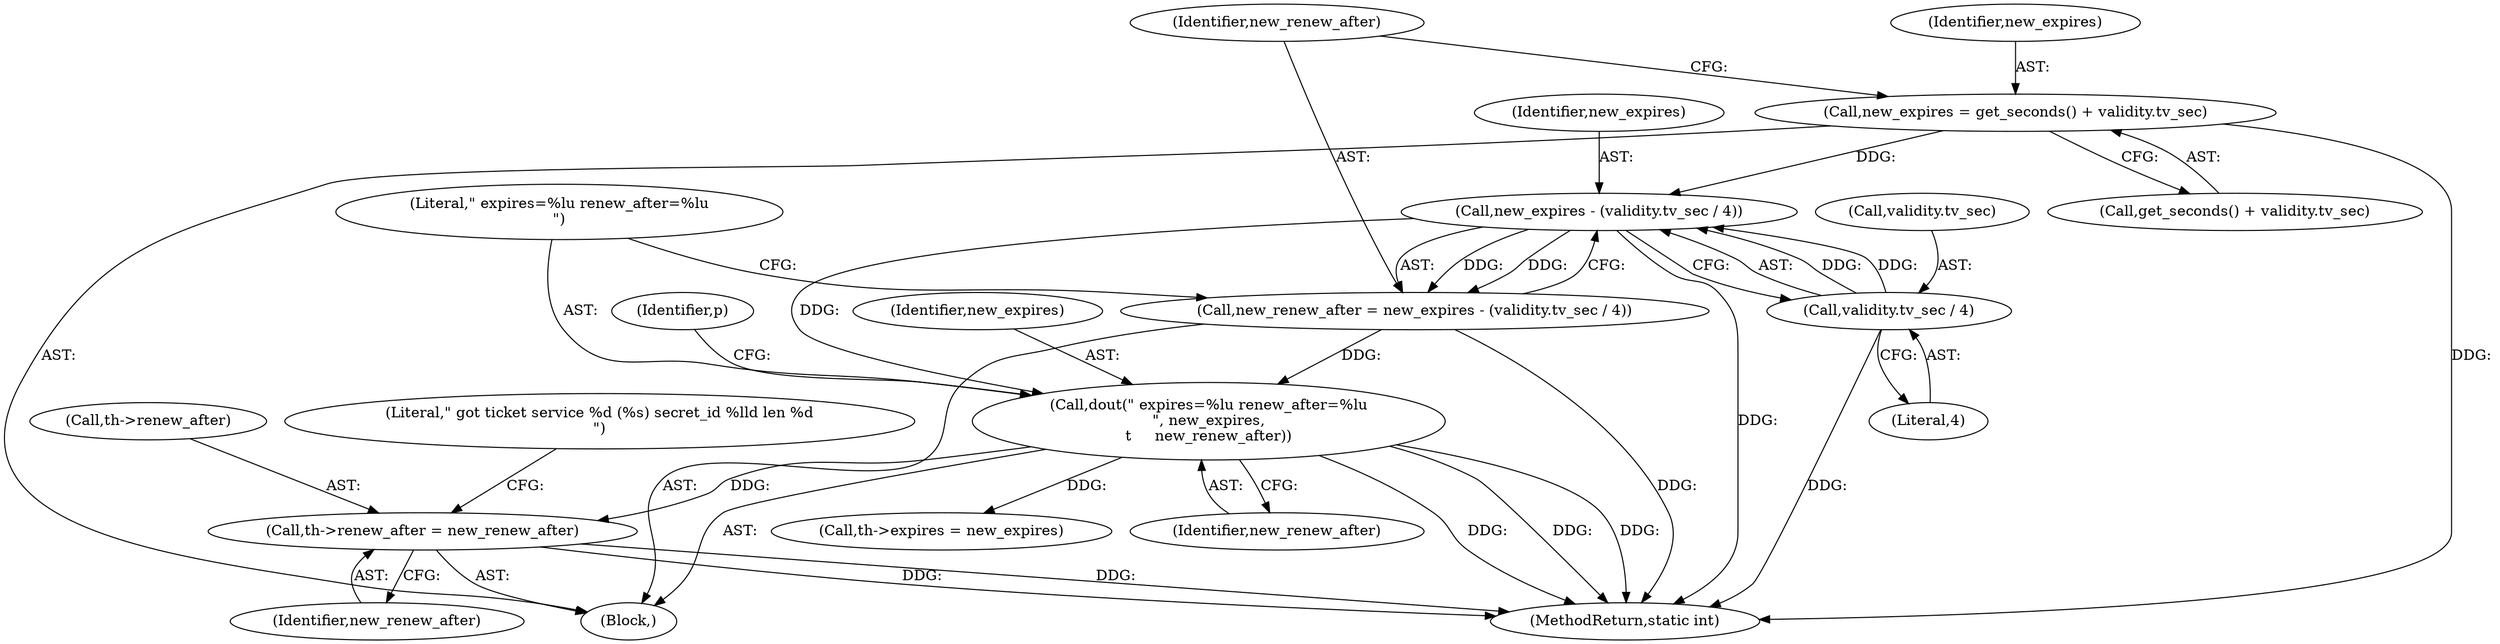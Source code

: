 digraph "0_linux_c27a3e4d667fdcad3db7b104f75659478e0c68d8_2@pointer" {
"1000421" [label="(Call,th->renew_after = new_renew_after)"];
"1000271" [label="(Call,dout(\" expires=%lu renew_after=%lu\n\", new_expires,\n\t     new_renew_after))"];
"1000264" [label="(Call,new_expires - (validity.tv_sec / 4))"];
"1000255" [label="(Call,new_expires = get_seconds() + validity.tv_sec)"];
"1000266" [label="(Call,validity.tv_sec / 4)"];
"1000262" [label="(Call,new_renew_after = new_expires - (validity.tv_sec / 4))"];
"1000265" [label="(Identifier,new_expires)"];
"1000274" [label="(Identifier,new_renew_after)"];
"1000463" [label="(MethodReturn,static int)"];
"1000267" [label="(Call,validity.tv_sec)"];
"1000421" [label="(Call,th->renew_after = new_renew_after)"];
"1000264" [label="(Call,new_expires - (validity.tv_sec / 4))"];
"1000425" [label="(Identifier,new_renew_after)"];
"1000110" [label="(Block,)"];
"1000266" [label="(Call,validity.tv_sec / 4)"];
"1000270" [label="(Literal,4)"];
"1000256" [label="(Identifier,new_expires)"];
"1000255" [label="(Call,new_expires = get_seconds() + validity.tv_sec)"];
"1000276" [label="(Identifier,p)"];
"1000422" [label="(Call,th->renew_after)"];
"1000427" [label="(Literal,\" got ticket service %d (%s) secret_id %lld len %d\n\")"];
"1000262" [label="(Call,new_renew_after = new_expires - (validity.tv_sec / 4))"];
"1000257" [label="(Call,get_seconds() + validity.tv_sec)"];
"1000272" [label="(Literal,\" expires=%lu renew_after=%lu\n\")"];
"1000263" [label="(Identifier,new_renew_after)"];
"1000273" [label="(Identifier,new_expires)"];
"1000271" [label="(Call,dout(\" expires=%lu renew_after=%lu\n\", new_expires,\n\t     new_renew_after))"];
"1000416" [label="(Call,th->expires = new_expires)"];
"1000421" -> "1000110"  [label="AST: "];
"1000421" -> "1000425"  [label="CFG: "];
"1000422" -> "1000421"  [label="AST: "];
"1000425" -> "1000421"  [label="AST: "];
"1000427" -> "1000421"  [label="CFG: "];
"1000421" -> "1000463"  [label="DDG: "];
"1000421" -> "1000463"  [label="DDG: "];
"1000271" -> "1000421"  [label="DDG: "];
"1000271" -> "1000110"  [label="AST: "];
"1000271" -> "1000274"  [label="CFG: "];
"1000272" -> "1000271"  [label="AST: "];
"1000273" -> "1000271"  [label="AST: "];
"1000274" -> "1000271"  [label="AST: "];
"1000276" -> "1000271"  [label="CFG: "];
"1000271" -> "1000463"  [label="DDG: "];
"1000271" -> "1000463"  [label="DDG: "];
"1000271" -> "1000463"  [label="DDG: "];
"1000264" -> "1000271"  [label="DDG: "];
"1000262" -> "1000271"  [label="DDG: "];
"1000271" -> "1000416"  [label="DDG: "];
"1000264" -> "1000262"  [label="AST: "];
"1000264" -> "1000266"  [label="CFG: "];
"1000265" -> "1000264"  [label="AST: "];
"1000266" -> "1000264"  [label="AST: "];
"1000262" -> "1000264"  [label="CFG: "];
"1000264" -> "1000463"  [label="DDG: "];
"1000264" -> "1000262"  [label="DDG: "];
"1000264" -> "1000262"  [label="DDG: "];
"1000255" -> "1000264"  [label="DDG: "];
"1000266" -> "1000264"  [label="DDG: "];
"1000266" -> "1000264"  [label="DDG: "];
"1000255" -> "1000110"  [label="AST: "];
"1000255" -> "1000257"  [label="CFG: "];
"1000256" -> "1000255"  [label="AST: "];
"1000257" -> "1000255"  [label="AST: "];
"1000263" -> "1000255"  [label="CFG: "];
"1000255" -> "1000463"  [label="DDG: "];
"1000266" -> "1000270"  [label="CFG: "];
"1000267" -> "1000266"  [label="AST: "];
"1000270" -> "1000266"  [label="AST: "];
"1000266" -> "1000463"  [label="DDG: "];
"1000262" -> "1000110"  [label="AST: "];
"1000263" -> "1000262"  [label="AST: "];
"1000272" -> "1000262"  [label="CFG: "];
"1000262" -> "1000463"  [label="DDG: "];
}

